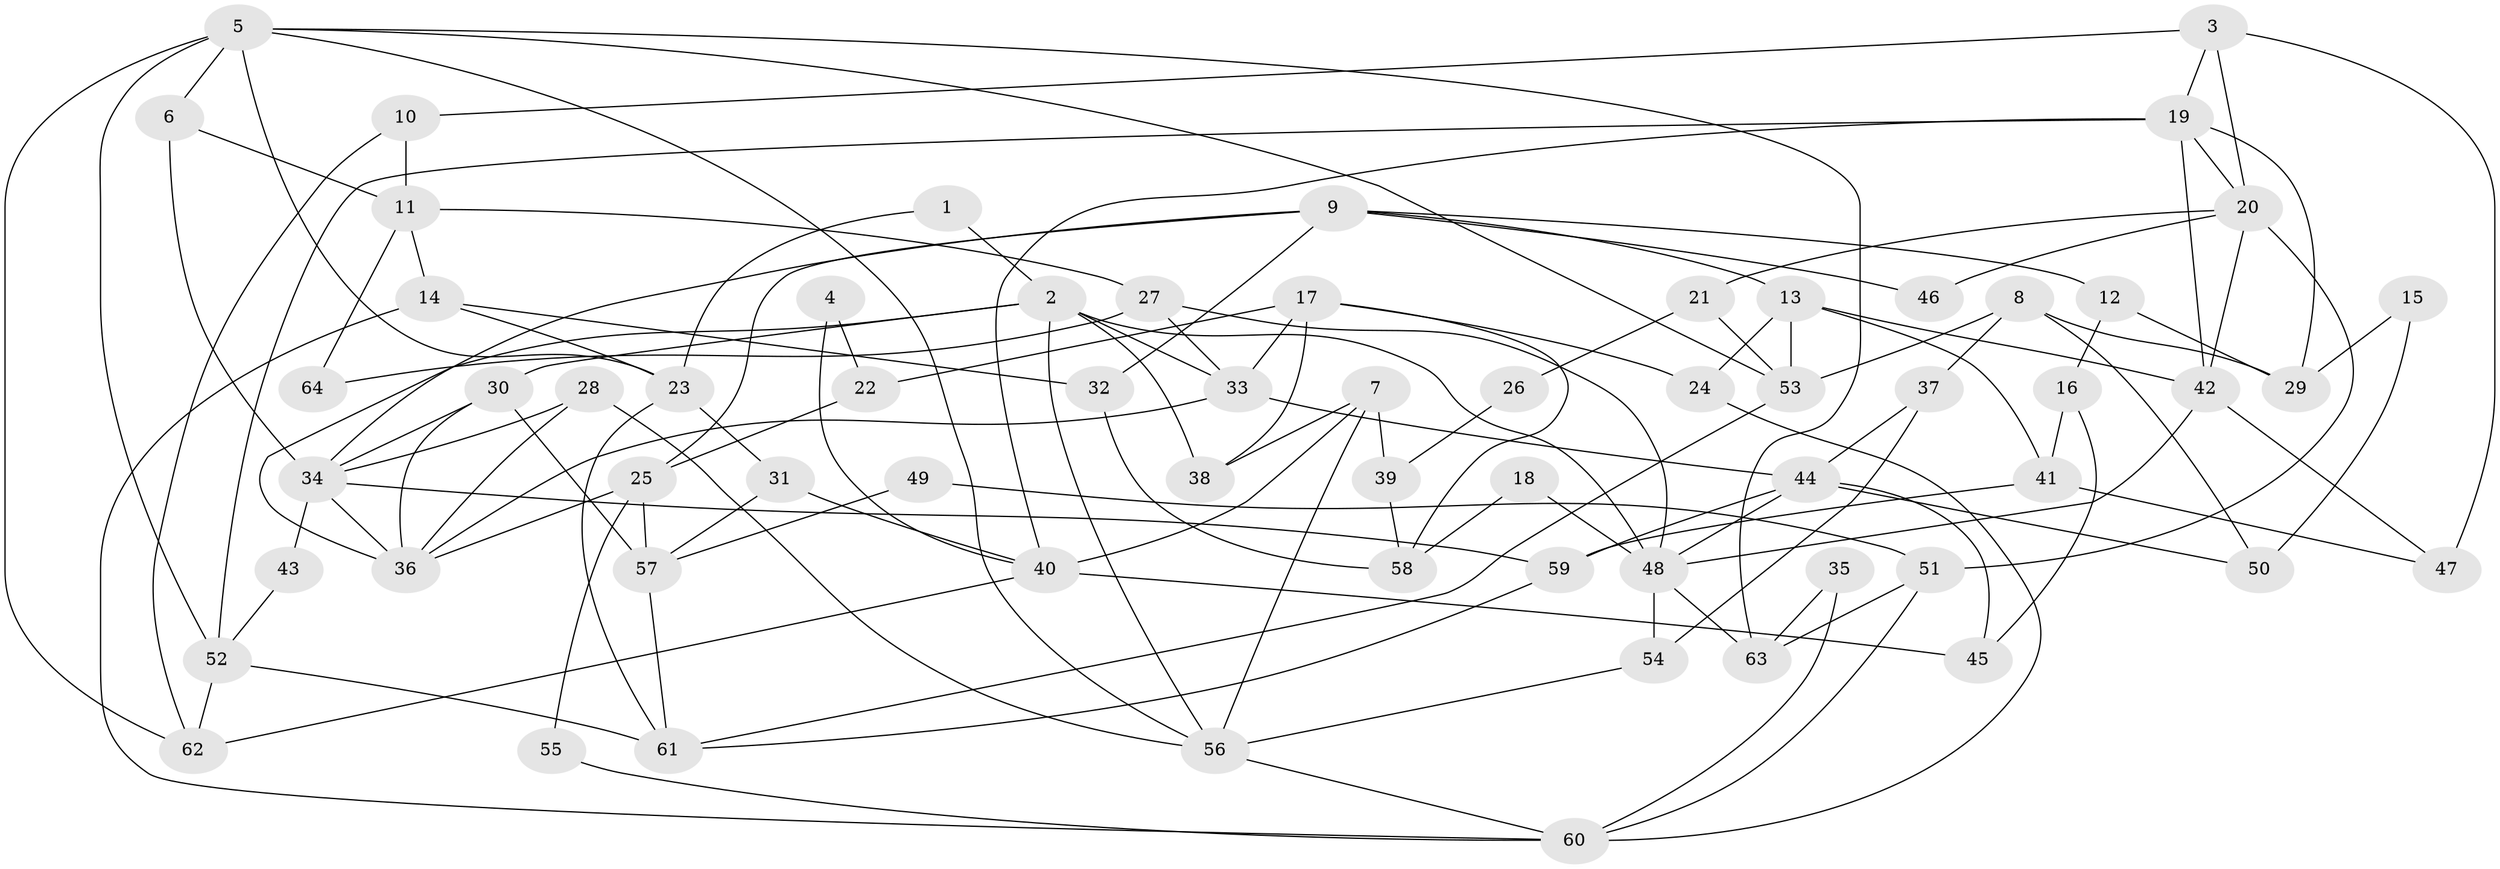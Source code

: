 // Generated by graph-tools (version 1.1) at 2025/36/03/09/25 02:36:14]
// undirected, 64 vertices, 128 edges
graph export_dot {
graph [start="1"]
  node [color=gray90,style=filled];
  1;
  2;
  3;
  4;
  5;
  6;
  7;
  8;
  9;
  10;
  11;
  12;
  13;
  14;
  15;
  16;
  17;
  18;
  19;
  20;
  21;
  22;
  23;
  24;
  25;
  26;
  27;
  28;
  29;
  30;
  31;
  32;
  33;
  34;
  35;
  36;
  37;
  38;
  39;
  40;
  41;
  42;
  43;
  44;
  45;
  46;
  47;
  48;
  49;
  50;
  51;
  52;
  53;
  54;
  55;
  56;
  57;
  58;
  59;
  60;
  61;
  62;
  63;
  64;
  1 -- 2;
  1 -- 23;
  2 -- 56;
  2 -- 33;
  2 -- 30;
  2 -- 36;
  2 -- 38;
  2 -- 48;
  3 -- 10;
  3 -- 19;
  3 -- 20;
  3 -- 47;
  4 -- 40;
  4 -- 22;
  5 -- 52;
  5 -- 23;
  5 -- 6;
  5 -- 53;
  5 -- 56;
  5 -- 62;
  5 -- 63;
  6 -- 34;
  6 -- 11;
  7 -- 56;
  7 -- 40;
  7 -- 38;
  7 -- 39;
  8 -- 53;
  8 -- 29;
  8 -- 37;
  8 -- 50;
  9 -- 25;
  9 -- 13;
  9 -- 12;
  9 -- 32;
  9 -- 34;
  9 -- 46;
  10 -- 62;
  10 -- 11;
  11 -- 27;
  11 -- 14;
  11 -- 64;
  12 -- 16;
  12 -- 29;
  13 -- 24;
  13 -- 42;
  13 -- 41;
  13 -- 53;
  14 -- 60;
  14 -- 23;
  14 -- 32;
  15 -- 50;
  15 -- 29;
  16 -- 41;
  16 -- 45;
  17 -- 33;
  17 -- 38;
  17 -- 22;
  17 -- 24;
  17 -- 58;
  18 -- 48;
  18 -- 58;
  19 -- 20;
  19 -- 42;
  19 -- 29;
  19 -- 40;
  19 -- 52;
  20 -- 42;
  20 -- 21;
  20 -- 46;
  20 -- 51;
  21 -- 53;
  21 -- 26;
  22 -- 25;
  23 -- 31;
  23 -- 61;
  24 -- 60;
  25 -- 57;
  25 -- 36;
  25 -- 55;
  26 -- 39;
  27 -- 33;
  27 -- 48;
  27 -- 64;
  28 -- 36;
  28 -- 34;
  28 -- 56;
  30 -- 34;
  30 -- 36;
  30 -- 57;
  31 -- 40;
  31 -- 57;
  32 -- 58;
  33 -- 36;
  33 -- 44;
  34 -- 36;
  34 -- 43;
  34 -- 59;
  35 -- 60;
  35 -- 63;
  37 -- 44;
  37 -- 54;
  39 -- 58;
  40 -- 62;
  40 -- 45;
  41 -- 59;
  41 -- 47;
  42 -- 48;
  42 -- 47;
  43 -- 52;
  44 -- 48;
  44 -- 59;
  44 -- 45;
  44 -- 50;
  48 -- 54;
  48 -- 63;
  49 -- 57;
  49 -- 51;
  51 -- 63;
  51 -- 60;
  52 -- 61;
  52 -- 62;
  53 -- 61;
  54 -- 56;
  55 -- 60;
  56 -- 60;
  57 -- 61;
  59 -- 61;
}
